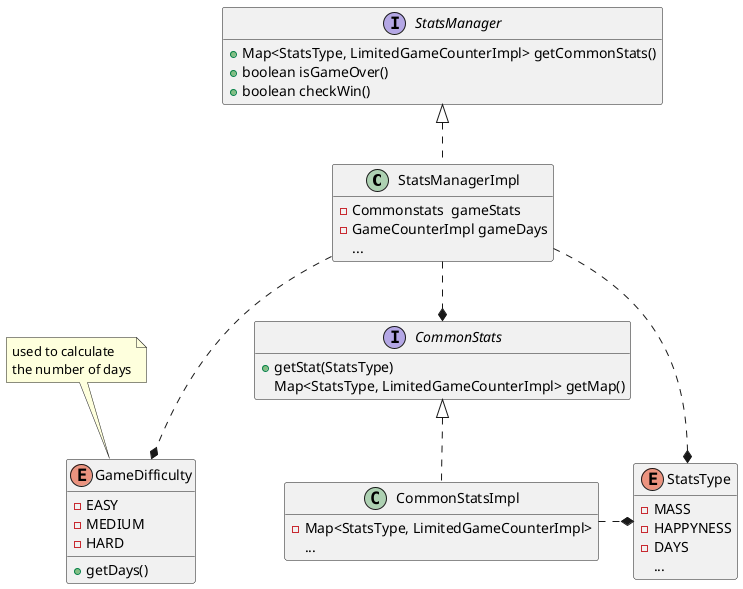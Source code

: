 @startuml
hide empty members
StatsManagerImpl  ..* CommonStats
StatsManagerImpl  ..* StatsType
StatsManagerImpl  ...* GameDifficulty
CommonStatsImpl  .* StatsType
interface StatsManager {
    + Map<StatsType, LimitedGameCounterImpl> getCommonStats()
    + boolean isGameOver()
    + boolean checkWin()
}
interface CommonStats {
    + getStat(StatsType)
    Map<StatsType, LimitedGameCounterImpl> getMap()
}

class StatsManagerImpl implements StatsManager {
    - Commonstats  gameStats
    - GameCounterImpl gameDays
    ...
}

class CommonStatsImpl implements CommonStats {
    - Map<StatsType, LimitedGameCounterImpl>
    ...
}

enum StatsType {
    - MASS
    - HAPPYNESS
    - DAYS
    ...
}
enum GameDifficulty {
    - EASY
    - MEDIUM
    - HARD
    + getDays()
}
note top of (GameDifficulty)
    used to calculate
    the number of days
end note
@enduml

